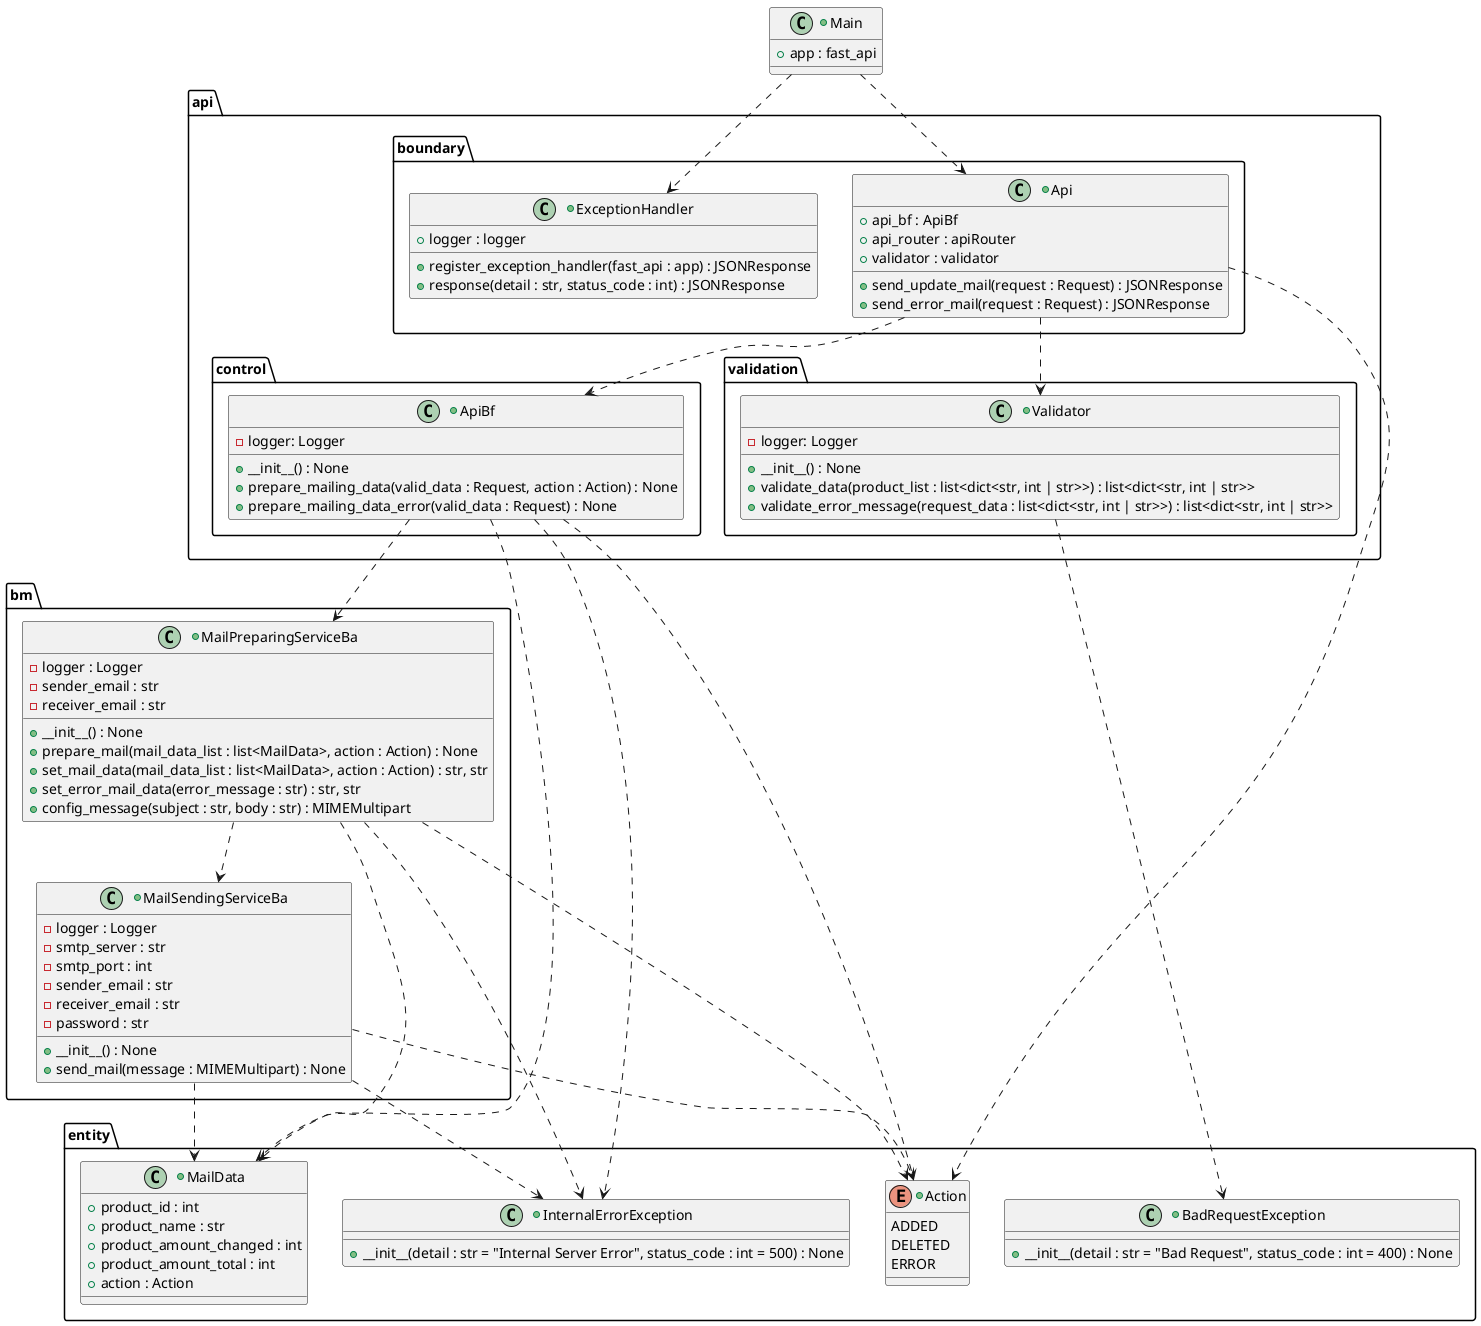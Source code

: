 @startuml

package api {
    package boundary {
        +class Api {
            +api_bf : ApiBf
            +api_router : apiRouter
            +validator : validator

            +send_update_mail(request : Request) : JSONResponse
            +send_error_mail(request : Request) : JSONResponse
        }

        +class ExceptionHandler {
            +logger : logger

            +register_exception_handler(fast_api : app) : JSONResponse
            +response(detail : str, status_code : int) : JSONResponse
        }
    }

    package control {
        +class ApiBf {
            - logger: Logger

            +__init__() : None
            +prepare_mailing_data(valid_data : Request, action : Action) : None
            +prepare_mailing_data_error(valid_data : Request) : None
        }
    }

    package validation {
        +class Validator {
            - logger: Logger

            + __init__() : None
            + validate_data(product_list : list<dict<str, int | str>>) : list<dict<str, int | str>>
            + validate_error_message(request_data : list<dict<str, int | str>>) : list<dict<str, int | str>>
        }
    }
}

package bm {
    +class MailPreparingServiceBa {
        - logger : Logger
        - sender_email : str
        - receiver_email : str

        + __init__() : None
        + prepare_mail(mail_data_list : list<MailData>, action : Action) : None
        + set_mail_data(mail_data_list : list<MailData>, action : Action) : str, str
        + set_error_mail_data(error_message : str) : str, str
        + config_message(subject : str, body : str) : MIMEMultipart
    }
    +class MailSendingServiceBa {
        - logger : Logger
        - smtp_server : str
        - smtp_port : int
        - sender_email : str
        - receiver_email : str
        - password : str

        + __init__() : None
        + send_mail(message : MIMEMultipart) : None
    }
}

package entity {
    +class MailData {
        + product_id : int
        + product_name : str
        + product_amount_changed : int
        + product_amount_total : int
        + action : Action
    }

    +enum Action {
        ADDED
        DELETED
        ERROR
    }

    +class InternalErrorException {
        + __init__(detail : str = "Internal Server Error", status_code : int = 500) : None
    }

    +class BadRequestException {
        +__init__(detail : str = "Bad Request", status_code : int = 400) : None
    }
}

+class Main {
    +app : fast_api
}

Main ..> ExceptionHandler
Main ..> Api

Api ..> Validator
Api ..> ApiBf
Api ..> Action

ApiBf ..> MailData
ApiBf ..> MailPreparingServiceBa
ApiBf ..> InternalErrorException
ApiBf ..> Action

Validator ..> BadRequestException

MailPreparingServiceBa ..> MailSendingServiceBa
MailPreparingServiceBa ..> Action
MailPreparingServiceBa ..> InternalErrorException
MailPreparingServiceBa ..> MailData

MailSendingServiceBa ..> Action
MailSendingServiceBa ..> InternalErrorException
MailSendingServiceBa ..> MailData

@enduml
